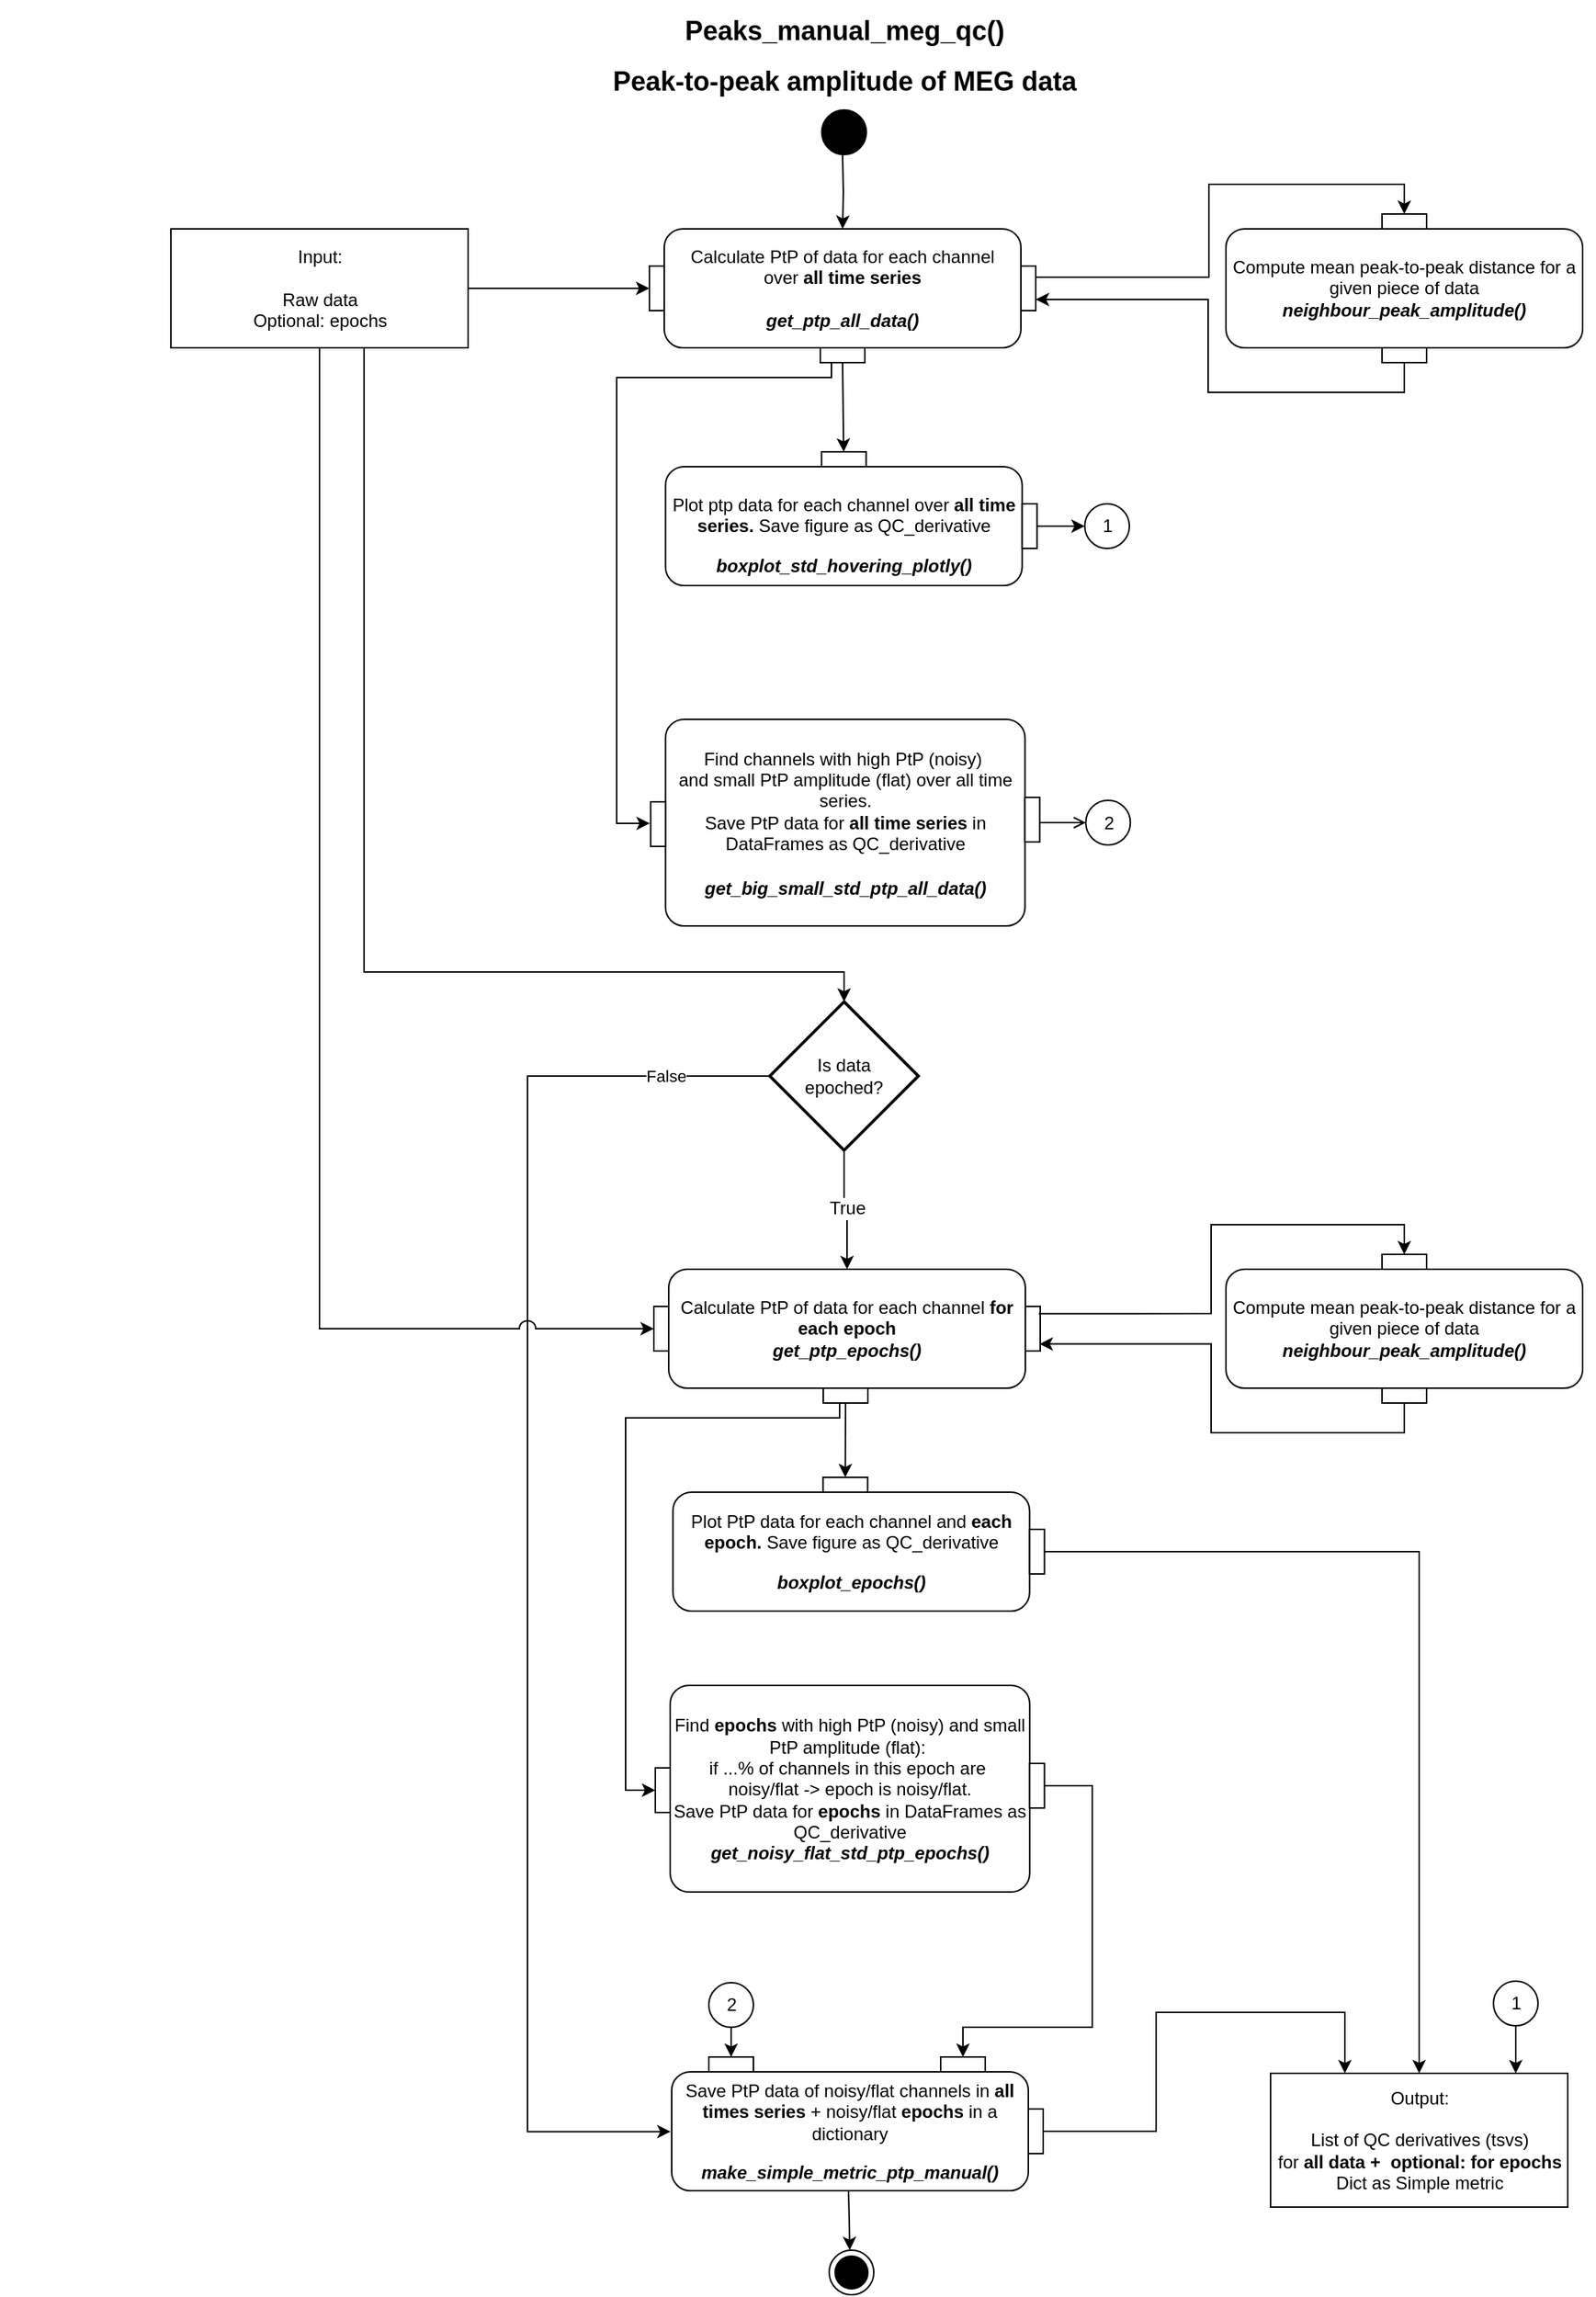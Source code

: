 <mxfile version="24.7.8">
  <diagram name="Page-1" id="929967ad-93f9-6ef4-fab6-5d389245f69c">
    <mxGraphModel dx="954" dy="1074" grid="1" gridSize="10" guides="1" tooltips="1" connect="1" arrows="1" fold="1" page="0" pageScale="1.5" pageWidth="1169" pageHeight="826" background="none" math="0" shadow="0">
      <root>
        <mxCell id="0" style=";html=1;" />
        <mxCell id="1" style=";html=1;" parent="0" />
        <mxCell id="1672d66443f91eb5-23" value="&lt;font style=&quot;font-size: 18px;&quot;&gt;Peaks_manual_meg_qc()&lt;br style=&quot;border-color: var(--border-color);&quot;&gt;&lt;font style=&quot;border-color: var(--border-color); font-size: 18px;&quot;&gt;Peak-to-peak amplitude of MEG data&lt;/font&gt;&lt;/font&gt;" style="text;strokeColor=none;fillColor=none;html=1;fontSize=28;fontStyle=1;verticalAlign=middle;align=center;fontFamily=Helvetica;" parent="1" vertex="1">
          <mxGeometry x="198" y="-270" width="1010" height="60" as="geometry" />
        </mxCell>
        <mxCell id="_AQNHTN7oGHshsWPynQ7-32" value="&lt;p style=&quot;line-height: 18px;&quot;&gt;&lt;br&gt;&lt;/p&gt;" style="text;html=1;align=center;verticalAlign=middle;resizable=0;points=[];autosize=1;strokeColor=none;fillColor=none;fontSize=18;fontFamily=Helvetica;" parent="1" vertex="1">
          <mxGeometry x="135" y="470" width="20" height="70" as="geometry" />
        </mxCell>
        <mxCell id="aMBQikMxI9hOsdB5_Ojq-27" value="False" style="edgeStyle=orthogonalEdgeStyle;rounded=0;orthogonalLoop=1;jettySize=auto;html=1;strokeColor=default;jumpStyle=arc;entryX=-0.003;entryY=0.503;entryDx=0;entryDy=0;entryPerimeter=0;exitX=0;exitY=0.5;exitDx=0;exitDy=0;exitPerimeter=0;" parent="1" source="7kQUwR05Db2AxijS4nxS-29" target="ryDxuC_csgY444cvxS1o-5" edge="1">
          <mxGeometry x="-0.857" relative="1" as="geometry">
            <mxPoint x="590" y="1260" as="targetPoint" />
            <Array as="points">
              <mxPoint x="490" y="450" />
              <mxPoint x="490" y="1160" />
            </Array>
            <mxPoint x="-1" as="offset" />
          </mxGeometry>
        </mxCell>
        <mxCell id="46vzF8AWeMYmQVMypL44-9" value="" style="edgeStyle=orthogonalEdgeStyle;rounded=0;orthogonalLoop=1;jettySize=auto;html=1;fontSize=12;" parent="1" source="7kQUwR05Db2AxijS4nxS-29" target="aMBQikMxI9hOsdB5_Ojq-44" edge="1">
          <mxGeometry relative="1" as="geometry" />
        </mxCell>
        <mxCell id="46vzF8AWeMYmQVMypL44-10" value="True" style="edgeLabel;html=1;align=center;verticalAlign=middle;resizable=0;points=[];fontSize=12;" parent="46vzF8AWeMYmQVMypL44-9" vertex="1" connectable="0">
          <mxGeometry x="0.008" y="1" relative="1" as="geometry">
            <mxPoint as="offset" />
          </mxGeometry>
        </mxCell>
        <mxCell id="7kQUwR05Db2AxijS4nxS-29" value="Is data&lt;br&gt;epoched?" style="strokeWidth=2;html=1;shape=mxgraph.flowchart.decision;whiteSpace=wrap;fontFamily=Helvetica;" parent="1" vertex="1">
          <mxGeometry x="653" y="400" width="100" height="100" as="geometry" />
        </mxCell>
        <mxCell id="aMBQikMxI9hOsdB5_Ojq-9" value="" style="edgeStyle=orthogonalEdgeStyle;rounded=0;orthogonalLoop=1;jettySize=auto;html=1;" parent="1" target="aMBQikMxI9hOsdB5_Ojq-4" edge="1">
          <mxGeometry relative="1" as="geometry">
            <mxPoint x="702" y="-170" as="sourcePoint" />
          </mxGeometry>
        </mxCell>
        <mxCell id="aMBQikMxI9hOsdB5_Ojq-7" value="" style="edgeStyle=orthogonalEdgeStyle;rounded=0;orthogonalLoop=1;jettySize=auto;html=1;" parent="1" source="aMBQikMxI9hOsdB5_Ojq-2" target="aMBQikMxI9hOsdB5_Ojq-6" edge="1">
          <mxGeometry relative="1" as="geometry" />
        </mxCell>
        <mxCell id="aMBQikMxI9hOsdB5_Ojq-47" style="edgeStyle=orthogonalEdgeStyle;rounded=0;orthogonalLoop=1;jettySize=auto;html=1;entryX=0;entryY=0.5;entryDx=0;entryDy=0;jumpStyle=arc;jumpSize=11;exitX=0.5;exitY=1;exitDx=0;exitDy=0;" parent="1" source="aMBQikMxI9hOsdB5_Ojq-2" target="aMBQikMxI9hOsdB5_Ojq-45" edge="1">
          <mxGeometry relative="1" as="geometry">
            <mxPoint x="480" y="580" as="targetPoint" />
            <Array as="points">
              <mxPoint x="350" y="620" />
            </Array>
          </mxGeometry>
        </mxCell>
        <mxCell id="c702fmHbOb6_hQ31AN4E-1" style="edgeStyle=orthogonalEdgeStyle;rounded=0;orthogonalLoop=1;jettySize=auto;html=1;exitX=0.75;exitY=1;exitDx=0;exitDy=0;entryX=0.5;entryY=0;entryDx=0;entryDy=0;entryPerimeter=0;" parent="1" source="aMBQikMxI9hOsdB5_Ojq-2" target="7kQUwR05Db2AxijS4nxS-29" edge="1">
          <mxGeometry relative="1" as="geometry">
            <mxPoint x="470" y="260" as="targetPoint" />
            <Array as="points">
              <mxPoint x="380" y="-40" />
              <mxPoint x="380" y="380" />
              <mxPoint x="703" y="380" />
            </Array>
          </mxGeometry>
        </mxCell>
        <mxCell id="aMBQikMxI9hOsdB5_Ojq-2" value="Input:&lt;br&gt;&lt;br&gt;Raw data&lt;br&gt;Optional: epochs" style="html=1;" parent="1" vertex="1">
          <mxGeometry x="250" y="-120" width="200" height="80" as="geometry" />
        </mxCell>
        <mxCell id="aMBQikMxI9hOsdB5_Ojq-3" value="" style="group" parent="1" vertex="1" connectable="0">
          <mxGeometry x="572" y="-120" width="250" height="90" as="geometry" />
        </mxCell>
        <mxCell id="aMBQikMxI9hOsdB5_Ojq-4" value="&lt;div style=&quot;border-color: var(--border-color);&quot;&gt;Calculate PtP of data for each channel over&amp;nbsp;&lt;b style=&quot;border-color: var(--border-color);&quot;&gt;all time series&lt;/b&gt;&lt;br&gt;&lt;/div&gt;&lt;div style=&quot;border-color: var(--border-color);&quot;&gt;&lt;b style=&quot;border-color: var(--border-color);&quot;&gt;&lt;br&gt;&lt;/b&gt;&lt;/div&gt;&lt;div style=&quot;border-color: var(--border-color);&quot;&gt;&lt;b style=&quot;border-color: var(--border-color);&quot;&gt;&lt;i&gt;get_ptp_all_data()&lt;/i&gt;&lt;br&gt;&lt;/b&gt;&lt;/div&gt;" style="html=1;align=center;verticalAlign=middle;rounded=1;absoluteArcSize=1;arcSize=25;dashed=0;fontFamily=Helvetica;fontSize=12;whiteSpace=wrap;container=0;noLabel=0;imageAlign=center;" parent="aMBQikMxI9hOsdB5_Ojq-3" vertex="1">
          <mxGeometry x="10" width="240" height="80" as="geometry" />
        </mxCell>
        <mxCell id="aMBQikMxI9hOsdB5_Ojq-5" value="pinOut 2" style="fontStyle=0;labelPosition=center;verticalLabelPosition=bottom;align=center;verticalAlign=top;spacingLeft=2;fontFamily=Helvetica;fontSize=12;resizable=0;container=0;noLabel=1;" parent="aMBQikMxI9hOsdB5_Ojq-3" vertex="1">
          <mxGeometry x="115" y="80" width="30" height="10" as="geometry" />
        </mxCell>
        <mxCell id="aMBQikMxI9hOsdB5_Ojq-6" value="pinIn 2" style="fontStyle=0;labelPosition=left;verticalLabelPosition=middle;align=right;verticalAlign=middle;spacingLeft=2;fontFamily=Helvetica;fontSize=12;flipH=0;resizable=0;container=0;noLabel=1;" parent="aMBQikMxI9hOsdB5_Ojq-3" vertex="1">
          <mxGeometry y="25" width="10" height="30" as="geometry" />
        </mxCell>
        <mxCell id="aMBQikMxI9hOsdB5_Ojq-21" value="" style="group;flipH=1;" parent="1" vertex="1" connectable="0">
          <mxGeometry x="582.84" y="30" width="250" height="90" as="geometry" />
        </mxCell>
        <mxCell id="aMBQikMxI9hOsdB5_Ojq-22" value="&lt;p style=&quot;border-color: var(--border-color);&quot;&gt;Plot ptp data for each channel over&amp;nbsp;&lt;b style=&quot;border-color: var(--border-color);&quot;&gt;all time series.&amp;nbsp;&lt;/b&gt;&lt;span style=&quot;background-color: initial;&quot;&gt;Save figure as QC_derivative&lt;/span&gt;&lt;/p&gt;&lt;i&gt;&lt;b&gt;boxplot_std_hovering_plotly()&lt;/b&gt;&lt;/i&gt;" style="html=1;align=center;verticalAlign=middle;rounded=1;absoluteArcSize=1;arcSize=25;dashed=0;fontFamily=Helvetica;fontSize=12;whiteSpace=wrap;container=0;noLabel=0;imageAlign=center;" parent="aMBQikMxI9hOsdB5_Ojq-21" vertex="1">
          <mxGeometry y="10" width="240" height="80" as="geometry" />
        </mxCell>
        <mxCell id="aMBQikMxI9hOsdB5_Ojq-23" value="pinIn 2" style="fontStyle=0;labelPosition=left;verticalLabelPosition=middle;align=right;verticalAlign=middle;spacingLeft=2;fontFamily=Helvetica;fontSize=12;flipH=0;resizable=0;container=0;noLabel=1;" parent="aMBQikMxI9hOsdB5_Ojq-21" vertex="1">
          <mxGeometry x="240" y="35" width="10" height="30" as="geometry" />
        </mxCell>
        <mxCell id="aMBQikMxI9hOsdB5_Ojq-24" value="pinIn 1" style="fontStyle=0;labelPosition=center;verticalLabelPosition=top;align=center;verticalAlign=bottom;spacingLeft=2;fontFamily=Helvetica;fontSize=12;resizable=0;container=0;noLabel=1;" parent="aMBQikMxI9hOsdB5_Ojq-21" vertex="1">
          <mxGeometry x="105" width="30" height="10" as="geometry" />
        </mxCell>
        <mxCell id="aMBQikMxI9hOsdB5_Ojq-43" value="" style="group;flipV=1;" parent="1" vertex="1" connectable="0">
          <mxGeometry x="575" y="580" width="278.84" height="109" as="geometry" />
        </mxCell>
        <mxCell id="aMBQikMxI9hOsdB5_Ojq-44" value="Calculate PtP of data for&amp;nbsp;&lt;span style=&quot;border-color: var(--border-color); background-color: initial;&quot;&gt;each channel&amp;nbsp;&lt;/span&gt;&lt;b style=&quot;border-color: var(--border-color); background-color: initial;&quot;&gt;for each epoch&lt;br style=&quot;border-color: var(--border-color);&quot;&gt;&lt;i&gt;get_ptp_epochs()&lt;/i&gt;&lt;br&gt;&lt;/b&gt;" style="html=1;align=center;verticalAlign=middle;rounded=1;absoluteArcSize=1;arcSize=25;dashed=0;fontFamily=Helvetica;fontSize=12;whiteSpace=wrap;container=0;noLabel=0;imageAlign=center;" parent="aMBQikMxI9hOsdB5_Ojq-43" vertex="1">
          <mxGeometry x="10" width="240" height="80" as="geometry" />
        </mxCell>
        <mxCell id="aMBQikMxI9hOsdB5_Ojq-45" value="pinIn 2" style="fontStyle=0;labelPosition=left;verticalLabelPosition=middle;align=right;verticalAlign=middle;spacingLeft=2;fontFamily=Helvetica;fontSize=12;flipH=0;resizable=0;container=0;noLabel=1;" parent="aMBQikMxI9hOsdB5_Ojq-43" vertex="1">
          <mxGeometry y="25" width="10" height="30" as="geometry" />
        </mxCell>
        <mxCell id="ryDxuC_csgY444cvxS1o-98" style="edgeStyle=orthogonalEdgeStyle;rounded=0;jumpStyle=arc;jumpSize=11;orthogonalLoop=1;jettySize=auto;html=1;entryX=0;entryY=0.5;entryDx=0;entryDy=0;strokeColor=default;endSize=6;exitX=0.25;exitY=1;exitDx=0;exitDy=0;" parent="aMBQikMxI9hOsdB5_Ojq-43" source="ryDxuC_csgY444cvxS1o-49" target="ryDxuC_csgY444cvxS1o-94" edge="1">
          <mxGeometry relative="1" as="geometry">
            <Array as="points">
              <mxPoint x="125" y="90" />
              <mxPoint x="125" y="100" />
              <mxPoint x="-19" y="100" />
              <mxPoint x="-19" y="351" />
            </Array>
          </mxGeometry>
        </mxCell>
        <mxCell id="ryDxuC_csgY444cvxS1o-49" value="pinIn 1" style="fontStyle=0;labelPosition=center;verticalLabelPosition=top;align=center;verticalAlign=bottom;spacingLeft=2;fontFamily=Helvetica;fontSize=12;resizable=0;container=0;noLabel=1;" parent="aMBQikMxI9hOsdB5_Ojq-43" vertex="1">
          <mxGeometry x="114" y="80" width="30" height="10" as="geometry" />
        </mxCell>
        <mxCell id="ryDxuC_csgY444cvxS1o-85" value="pinIn 2" style="fontStyle=0;labelPosition=left;verticalLabelPosition=middle;align=right;verticalAlign=middle;spacingLeft=2;fontFamily=Helvetica;fontSize=12;flipH=0;resizable=0;container=0;noLabel=1;" parent="aMBQikMxI9hOsdB5_Ojq-43" vertex="1">
          <mxGeometry x="250" y="25" width="10" height="30" as="geometry" />
        </mxCell>
        <mxCell id="ryDxuC_csgY444cvxS1o-91" value="" style="group" parent="aMBQikMxI9hOsdB5_Ojq-43" vertex="1" connectable="0">
          <mxGeometry x="11" y="270" width="251.84" height="159" as="geometry" />
        </mxCell>
        <mxCell id="ryDxuC_csgY444cvxS1o-92" value="&lt;div style=&quot;border-color: var(--border-color);&quot;&gt;&lt;div style=&quot;border-color: var(--border-color);&quot;&gt;&lt;font style=&quot;border-color: var(--border-color);&quot;&gt;Find&amp;nbsp;&lt;b style=&quot;border-color: var(--border-color);&quot;&gt;epochs&lt;/b&gt;&amp;nbsp;with high PtP (noisy)&amp;nbsp;and small PtP amplitude (flat):&amp;nbsp;&lt;br style=&quot;border-color: var(--border-color);&quot;&gt;if ...% of channels in this epoch are&amp;nbsp;&lt;/font&gt;&lt;/div&gt;&lt;div style=&quot;border-color: var(--border-color);&quot;&gt;&lt;font style=&quot;border-color: var(--border-color);&quot;&gt;noisy/flat -&amp;gt; epoch is noisy/flat.&lt;/font&gt;&lt;/div&gt;&lt;div style=&quot;border-color: var(--border-color);&quot;&gt;&lt;font style=&quot;border-color: var(--border-color);&quot;&gt;Save PtP data for&amp;nbsp;&lt;b style=&quot;border-color: var(--border-color);&quot;&gt;epochs&lt;/b&gt;&amp;nbsp;in DataFrames as QC_derivative&lt;/font&gt;&lt;/div&gt;&lt;div style=&quot;border-color: var(--border-color);&quot;&gt;&lt;font style=&quot;border-color: var(--border-color);&quot;&gt;&lt;b style=&quot;border-color: var(--border-color);&quot;&gt;&lt;i style=&quot;border-color: var(--border-color);&quot;&gt;get_noisy_flat_std_ptp_epochs()&lt;/i&gt;&lt;/b&gt;&lt;/font&gt;&lt;/div&gt;&lt;/div&gt;" style="html=1;align=center;verticalAlign=middle;rounded=1;absoluteArcSize=1;arcSize=25;dashed=0;fontFamily=Helvetica;fontSize=12;whiteSpace=wrap;container=0;noLabel=0;imageAlign=center;" parent="ryDxuC_csgY444cvxS1o-91" vertex="1">
          <mxGeometry y="10" width="241.92" height="139" as="geometry" />
        </mxCell>
        <mxCell id="ryDxuC_csgY444cvxS1o-93" value="pinOut 1" style="fontStyle=0;labelPosition=right;verticalLabelPosition=middle;align=left;verticalAlign=middle;spacingLeft=2;fontFamily=Helvetica;fontSize=12;resizable=0;container=0;noLabel=1;" parent="ryDxuC_csgY444cvxS1o-91" vertex="1">
          <mxGeometry x="241.84" y="62.5" width="10" height="30" as="geometry" />
        </mxCell>
        <mxCell id="ryDxuC_csgY444cvxS1o-94" value="pinOut 1" style="fontStyle=0;labelPosition=right;verticalLabelPosition=middle;align=left;verticalAlign=middle;spacingLeft=2;fontFamily=Helvetica;fontSize=12;resizable=0;container=0;noLabel=1;" parent="ryDxuC_csgY444cvxS1o-91" vertex="1">
          <mxGeometry x="-10.0" y="65.5" width="10" height="30" as="geometry" />
        </mxCell>
        <mxCell id="aMBQikMxI9hOsdB5_Ojq-82" value="Output:&lt;br&gt;&lt;br&gt;List of QC derivatives (tsvs) &lt;br&gt;for &lt;b&gt;all data +&amp;nbsp; optional: for epochs&lt;/b&gt;&lt;br&gt;Dict as Simple metric" style="html=1;dashed=0;fontFamily=Helvetica;fontSize=12;fontColor=rgb(0, 0, 0);align=center;strokeColor=rgb(0, 0, 0);fillColor=rgb(255, 255, 255);" parent="1" vertex="1">
          <mxGeometry x="990" y="1121" width="200" height="90" as="geometry" />
        </mxCell>
        <mxCell id="ryDxuC_csgY444cvxS1o-4" value="" style="group" parent="1" vertex="1" connectable="0">
          <mxGeometry x="577" y="1110.0" width="260" height="100" as="geometry" />
        </mxCell>
        <mxCell id="ryDxuC_csgY444cvxS1o-5" value="&lt;p style=&quot;border-color: var(--border-color);&quot;&gt;&lt;font style=&quot;border-color: var(--border-color);&quot;&gt;Save PtP data of noisy/flat channels in&amp;nbsp;&lt;b style=&quot;border-color: var(--border-color);&quot;&gt;all times series&lt;/b&gt;&amp;nbsp;+&amp;nbsp;&lt;/font&gt;noisy/flat&amp;nbsp;&lt;b style=&quot;border-color: var(--border-color);&quot;&gt;epochs&lt;/b&gt;&amp;nbsp;in a dictionary&lt;br style=&quot;border-color: var(--border-color);&quot;&gt;&lt;/p&gt;&lt;p style=&quot;border-color: var(--border-color);&quot;&gt;&lt;b style=&quot;border-color: var(--border-color);&quot;&gt;&lt;i style=&quot;border-color: var(--border-color);&quot;&gt;make_simple_metric_ptp_manual()&lt;/i&gt;&lt;/b&gt;&lt;/p&gt;" style="html=1;align=center;verticalAlign=middle;rounded=1;absoluteArcSize=1;arcSize=25;dashed=0;fontFamily=Helvetica;fontSize=12;whiteSpace=wrap;container=0;noLabel=0;imageAlign=center;" parent="ryDxuC_csgY444cvxS1o-4" vertex="1">
          <mxGeometry x="10" y="10" width="240" height="80" as="geometry" />
        </mxCell>
        <mxCell id="ryDxuC_csgY444cvxS1o-7" value="pinOut 1" style="fontStyle=0;labelPosition=right;verticalLabelPosition=middle;align=left;verticalAlign=middle;spacingLeft=2;fontFamily=Helvetica;fontSize=12;resizable=0;container=0;noLabel=1;" parent="ryDxuC_csgY444cvxS1o-4" vertex="1">
          <mxGeometry x="250" y="35" width="10" height="30" as="geometry" />
        </mxCell>
        <mxCell id="ryDxuC_csgY444cvxS1o-9" value="pinIn 1" style="fontStyle=0;labelPosition=center;verticalLabelPosition=top;align=center;verticalAlign=bottom;spacingLeft=2;fontFamily=Helvetica;fontSize=12;resizable=0;container=0;noLabel=1;" parent="ryDxuC_csgY444cvxS1o-4" vertex="1">
          <mxGeometry x="35" width="30" height="10" as="geometry" />
        </mxCell>
        <mxCell id="ryDxuC_csgY444cvxS1o-11" value="pinIn 1" style="fontStyle=0;labelPosition=center;verticalLabelPosition=top;align=center;verticalAlign=bottom;spacingLeft=2;fontFamily=Helvetica;fontSize=12;resizable=0;container=0;noLabel=1;" parent="ryDxuC_csgY444cvxS1o-4" vertex="1">
          <mxGeometry x="191" width="30" height="10" as="geometry" />
        </mxCell>
        <mxCell id="ryDxuC_csgY444cvxS1o-17" value="" style="edgeStyle=orthogonalEdgeStyle;rounded=0;orthogonalLoop=1;jettySize=auto;html=1;" parent="1" edge="1">
          <mxGeometry relative="1" as="geometry">
            <mxPoint x="706" y="1200" as="sourcePoint" />
            <mxPoint x="706.84" y="1240" as="targetPoint" />
          </mxGeometry>
        </mxCell>
        <mxCell id="ryDxuC_csgY444cvxS1o-45" value="" style="group" parent="1" vertex="1" connectable="0">
          <mxGeometry x="582.84" y="200" width="251.84" height="159" as="geometry" />
        </mxCell>
        <mxCell id="aMBQikMxI9hOsdB5_Ojq-66" value="&lt;div style=&quot;border-color: var(--border-color);&quot;&gt;&lt;font style=&quot;border-color: var(--border-color);&quot;&gt;Find channels with high PtP (noisy)&amp;nbsp;&lt;/font&gt;&lt;/div&gt;&lt;div style=&quot;border-color: var(--border-color);&quot;&gt;&lt;font style=&quot;border-color: var(--border-color);&quot;&gt;and small PtP amplitude (flat) over all time series.&lt;/font&gt;&lt;/div&gt;&lt;div style=&quot;border-color: var(--border-color);&quot;&gt;&lt;font style=&quot;border-color: var(--border-color);&quot;&gt;Save PtP data for&amp;nbsp;&lt;b style=&quot;border-color: var(--border-color);&quot;&gt;all time series&lt;/b&gt;&amp;nbsp;in DataFrames as QC_derivative&lt;/font&gt;&lt;/div&gt;&lt;b style=&quot;border-color: var(--border-color);&quot;&gt;&lt;i style=&quot;border-color: var(--border-color);&quot;&gt;&lt;font style=&quot;border-color: var(--border-color);&quot; face=&quot;Courier New&quot;&gt;&lt;br style=&quot;border-color: var(--border-color);&quot;&gt;&lt;/font&gt;get_big_small_std_ptp_all_data()&lt;/i&gt;&lt;/b&gt;" style="html=1;align=center;verticalAlign=middle;rounded=1;absoluteArcSize=1;arcSize=25;dashed=0;fontFamily=Helvetica;fontSize=12;whiteSpace=wrap;container=0;noLabel=0;imageAlign=center;" parent="ryDxuC_csgY444cvxS1o-45" vertex="1">
          <mxGeometry y="10" width="241.92" height="139" as="geometry" />
        </mxCell>
        <mxCell id="aMBQikMxI9hOsdB5_Ojq-68" value="pinOut 1" style="fontStyle=0;labelPosition=right;verticalLabelPosition=middle;align=left;verticalAlign=middle;spacingLeft=2;fontFamily=Helvetica;fontSize=12;resizable=0;container=0;noLabel=1;" parent="ryDxuC_csgY444cvxS1o-45" vertex="1">
          <mxGeometry x="241.84" y="62.5" width="10" height="30" as="geometry" />
        </mxCell>
        <mxCell id="ryDxuC_csgY444cvxS1o-67" value="pinOut 1" style="fontStyle=0;labelPosition=right;verticalLabelPosition=middle;align=left;verticalAlign=middle;spacingLeft=2;fontFamily=Helvetica;fontSize=12;resizable=0;container=0;noLabel=1;" parent="ryDxuC_csgY444cvxS1o-45" vertex="1">
          <mxGeometry x="-10.0" y="65.5" width="10" height="30" as="geometry" />
        </mxCell>
        <mxCell id="ryDxuC_csgY444cvxS1o-52" value="" style="group" parent="1" vertex="1" connectable="0">
          <mxGeometry x="577.84" y="720" width="260" height="90" as="geometry" />
        </mxCell>
        <mxCell id="ryDxuC_csgY444cvxS1o-53" value="&lt;p style=&quot;border-color: var(--border-color);&quot;&gt;Plot PtP data for each channel and&amp;nbsp;&lt;b style=&quot;border-color: var(--border-color);&quot;&gt;each epoch.&amp;nbsp;&lt;/b&gt;Save figure as QC_derivative&lt;/p&gt;&lt;p style=&quot;border-color: var(--border-color);&quot;&gt;&lt;b style=&quot;border-color: var(--border-color);&quot;&gt;&lt;i style=&quot;border-color: var(--border-color);&quot;&gt;boxplot_epochs()&lt;/i&gt;&lt;/b&gt;&lt;/p&gt;" style="html=1;align=center;verticalAlign=middle;rounded=1;absoluteArcSize=1;arcSize=25;dashed=0;fontFamily=Helvetica;fontSize=12;whiteSpace=wrap;container=0;noLabel=0;imageAlign=center;" parent="ryDxuC_csgY444cvxS1o-52" vertex="1">
          <mxGeometry x="10" y="10" width="240" height="80" as="geometry" />
        </mxCell>
        <mxCell id="ryDxuC_csgY444cvxS1o-54" value="pinOut 1" style="fontStyle=0;labelPosition=right;verticalLabelPosition=middle;align=left;verticalAlign=middle;spacingLeft=2;fontFamily=Helvetica;fontSize=12;resizable=0;container=0;noLabel=1;" parent="ryDxuC_csgY444cvxS1o-52" vertex="1">
          <mxGeometry x="250" y="35" width="10" height="30" as="geometry" />
        </mxCell>
        <mxCell id="ryDxuC_csgY444cvxS1o-88" value="pinIn 1" style="fontStyle=0;labelPosition=center;verticalLabelPosition=top;align=center;verticalAlign=bottom;spacingLeft=2;fontFamily=Helvetica;fontSize=12;resizable=0;container=0;noLabel=1;" parent="ryDxuC_csgY444cvxS1o-52" vertex="1">
          <mxGeometry x="111" width="30" height="10" as="geometry" />
        </mxCell>
        <mxCell id="ryDxuC_csgY444cvxS1o-62" value="" style="edgeStyle=orthogonalEdgeStyle;rounded=0;jumpStyle=arc;jumpSize=11;orthogonalLoop=1;jettySize=auto;html=1;strokeColor=default;endSize=6;" parent="1" source="aMBQikMxI9hOsdB5_Ojq-5" target="aMBQikMxI9hOsdB5_Ojq-24" edge="1">
          <mxGeometry relative="1" as="geometry" />
        </mxCell>
        <mxCell id="ryDxuC_csgY444cvxS1o-63" style="edgeStyle=orthogonalEdgeStyle;rounded=0;jumpStyle=arc;jumpSize=11;orthogonalLoop=1;jettySize=auto;html=1;strokeColor=default;endSize=6;exitX=0.25;exitY=1;exitDx=0;exitDy=0;entryX=-0.053;entryY=0.483;entryDx=0;entryDy=0;entryPerimeter=0;" parent="1" source="aMBQikMxI9hOsdB5_Ojq-5" target="ryDxuC_csgY444cvxS1o-67" edge="1">
          <mxGeometry relative="1" as="geometry">
            <mxPoint x="570" y="270" as="targetPoint" />
            <Array as="points">
              <mxPoint x="695" y="-20" />
              <mxPoint x="550" y="-20" />
              <mxPoint x="550" y="280" />
            </Array>
          </mxGeometry>
        </mxCell>
        <mxCell id="ryDxuC_csgY444cvxS1o-70" value="2" style="ellipse;html=1;" parent="1" vertex="1">
          <mxGeometry x="865.68" y="264.5" width="30" height="30" as="geometry" />
        </mxCell>
        <mxCell id="ryDxuC_csgY444cvxS1o-71" value="" style="endArrow=open;html=1;rounded=0;align=center;verticalAlign=top;endFill=0;labelBackgroundColor=none;endSize=6;strokeColor=default;jumpStyle=arc;jumpSize=11;" parent="1" target="ryDxuC_csgY444cvxS1o-70" edge="1">
          <mxGeometry relative="1" as="geometry">
            <mxPoint x="834.68" y="279.5" as="sourcePoint" />
          </mxGeometry>
        </mxCell>
        <mxCell id="ryDxuC_csgY444cvxS1o-72" value="1" style="ellipse;html=1;" parent="1" vertex="1">
          <mxGeometry x="865" y="65" width="30" height="30" as="geometry" />
        </mxCell>
        <mxCell id="ryDxuC_csgY444cvxS1o-73" value="" style="edgeStyle=orthogonalEdgeStyle;rounded=0;jumpStyle=arc;jumpSize=11;orthogonalLoop=1;jettySize=auto;html=1;strokeColor=default;endSize=6;" parent="1" source="aMBQikMxI9hOsdB5_Ojq-23" target="ryDxuC_csgY444cvxS1o-72" edge="1">
          <mxGeometry relative="1" as="geometry" />
        </mxCell>
        <mxCell id="ryDxuC_csgY444cvxS1o-103" style="edgeStyle=orthogonalEdgeStyle;rounded=0;jumpStyle=arc;jumpSize=11;orthogonalLoop=1;jettySize=auto;html=1;entryX=0.5;entryY=0;entryDx=0;entryDy=0;strokeColor=default;endSize=6;" parent="1" source="ryDxuC_csgY444cvxS1o-77" target="ryDxuC_csgY444cvxS1o-9" edge="1">
          <mxGeometry relative="1" as="geometry" />
        </mxCell>
        <mxCell id="ryDxuC_csgY444cvxS1o-77" value="2" style="ellipse;html=1;" parent="1" vertex="1">
          <mxGeometry x="612" y="1060" width="30" height="30" as="geometry" />
        </mxCell>
        <mxCell id="vi1_i1-eLniknS7TK4G3-7" style="edgeStyle=orthogonalEdgeStyle;rounded=0;orthogonalLoop=1;jettySize=auto;html=1;entryX=0.5;entryY=0;entryDx=0;entryDy=0;exitX=1;exitY=0.25;exitDx=0;exitDy=0;" parent="1" source="ryDxuC_csgY444cvxS1o-81" target="vi1_i1-eLniknS7TK4G3-6" edge="1">
          <mxGeometry relative="1" as="geometry">
            <mxPoint x="840" y="-70" as="sourcePoint" />
          </mxGeometry>
        </mxCell>
        <mxCell id="ryDxuC_csgY444cvxS1o-81" value="pinIn 2" style="fontStyle=0;labelPosition=left;verticalLabelPosition=middle;align=right;verticalAlign=middle;spacingLeft=2;fontFamily=Helvetica;fontSize=12;flipH=0;resizable=0;container=0;noLabel=1;" parent="1" vertex="1">
          <mxGeometry x="822" y="-95" width="10" height="30" as="geometry" />
        </mxCell>
        <mxCell id="ryDxuC_csgY444cvxS1o-97" value="" style="edgeStyle=orthogonalEdgeStyle;rounded=0;jumpStyle=arc;jumpSize=11;orthogonalLoop=1;jettySize=auto;html=1;strokeColor=default;endSize=6;" parent="1" source="ryDxuC_csgY444cvxS1o-49" target="ryDxuC_csgY444cvxS1o-88" edge="1">
          <mxGeometry relative="1" as="geometry" />
        </mxCell>
        <mxCell id="ryDxuC_csgY444cvxS1o-114" style="edgeStyle=orthogonalEdgeStyle;rounded=0;jumpStyle=arc;jumpSize=11;orthogonalLoop=1;jettySize=auto;html=1;entryX=0.825;entryY=0;entryDx=0;entryDy=0;entryPerimeter=0;strokeColor=default;endSize=6;" parent="1" source="ryDxuC_csgY444cvxS1o-108" target="aMBQikMxI9hOsdB5_Ojq-82" edge="1">
          <mxGeometry relative="1" as="geometry" />
        </mxCell>
        <mxCell id="ryDxuC_csgY444cvxS1o-108" value="1" style="ellipse;html=1;" parent="1" vertex="1">
          <mxGeometry x="1140" y="1059" width="30" height="30" as="geometry" />
        </mxCell>
        <mxCell id="vi1_i1-eLniknS7TK4G3-3" value="" style="group;" parent="1" vertex="1" connectable="0">
          <mxGeometry x="960" y="-130" width="240" height="100" as="geometry" />
        </mxCell>
        <mxCell id="vi1_i1-eLniknS7TK4G3-4" value="Compute mean peak-to-peak distance for a given piece of data&lt;br style=&quot;border-color: var(--border-color);&quot;&gt;&lt;b style=&quot;border-color: var(--border-color);&quot;&gt;&lt;i style=&quot;border-color: var(--border-color);&quot;&gt;neighbour_peak_amplitude()&lt;/i&gt;&lt;/b&gt;" style="html=1;align=center;verticalAlign=middle;rounded=1;absoluteArcSize=1;arcSize=25;dashed=0;fontFamily=Helvetica;fontSize=12;whiteSpace=wrap;container=0;noLabel=0;imageAlign=center;" parent="vi1_i1-eLniknS7TK4G3-3" vertex="1">
          <mxGeometry y="10" width="240" height="80" as="geometry" />
        </mxCell>
        <mxCell id="vi1_i1-eLniknS7TK4G3-5" value="pinOut 2" style="fontStyle=0;labelPosition=center;verticalLabelPosition=bottom;align=center;verticalAlign=top;spacingLeft=2;fontFamily=Helvetica;fontSize=12;resizable=0;container=0;noLabel=1;" parent="vi1_i1-eLniknS7TK4G3-3" vertex="1">
          <mxGeometry x="105" y="90" width="30" height="10" as="geometry" />
        </mxCell>
        <mxCell id="vi1_i1-eLniknS7TK4G3-6" value="pinIn 1" style="fontStyle=0;labelPosition=center;verticalLabelPosition=top;align=center;verticalAlign=bottom;spacingLeft=2;fontFamily=Helvetica;fontSize=12;resizable=0;container=0;noLabel=1;" parent="vi1_i1-eLniknS7TK4G3-3" vertex="1">
          <mxGeometry x="105" width="30" height="10" as="geometry" />
        </mxCell>
        <mxCell id="vi1_i1-eLniknS7TK4G3-8" style="edgeStyle=orthogonalEdgeStyle;rounded=0;orthogonalLoop=1;jettySize=auto;html=1;entryX=1;entryY=0.75;entryDx=0;entryDy=0;" parent="1" source="vi1_i1-eLniknS7TK4G3-5" target="ryDxuC_csgY444cvxS1o-81" edge="1">
          <mxGeometry relative="1" as="geometry">
            <mxPoint x="860" y="-70" as="targetPoint" />
            <Array as="points">
              <mxPoint x="1080" y="-10" />
              <mxPoint x="948" y="-10" />
              <mxPoint x="948" y="-73" />
            </Array>
          </mxGeometry>
        </mxCell>
        <mxCell id="vi1_i1-eLniknS7TK4G3-9" value="" style="group;" parent="1" vertex="1" connectable="0">
          <mxGeometry x="960" y="570" width="240" height="100" as="geometry" />
        </mxCell>
        <mxCell id="vi1_i1-eLniknS7TK4G3-10" value="Compute mean peak-to-peak distance for a given piece of data&lt;br style=&quot;border-color: var(--border-color);&quot;&gt;&lt;b style=&quot;border-color: var(--border-color);&quot;&gt;&lt;i style=&quot;border-color: var(--border-color);&quot;&gt;neighbour_peak_amplitude()&lt;/i&gt;&lt;/b&gt;" style="html=1;align=center;verticalAlign=middle;rounded=1;absoluteArcSize=1;arcSize=25;dashed=0;fontFamily=Helvetica;fontSize=12;whiteSpace=wrap;container=0;noLabel=0;imageAlign=center;" parent="vi1_i1-eLniknS7TK4G3-9" vertex="1">
          <mxGeometry y="10" width="240" height="80" as="geometry" />
        </mxCell>
        <mxCell id="vi1_i1-eLniknS7TK4G3-11" value="pinOut 2" style="fontStyle=0;labelPosition=center;verticalLabelPosition=bottom;align=center;verticalAlign=top;spacingLeft=2;fontFamily=Helvetica;fontSize=12;resizable=0;container=0;noLabel=1;" parent="vi1_i1-eLniknS7TK4G3-9" vertex="1">
          <mxGeometry x="105" y="90" width="30" height="10" as="geometry" />
        </mxCell>
        <mxCell id="vi1_i1-eLniknS7TK4G3-12" value="pinIn 1" style="fontStyle=0;labelPosition=center;verticalLabelPosition=top;align=center;verticalAlign=bottom;spacingLeft=2;fontFamily=Helvetica;fontSize=12;resizable=0;container=0;noLabel=1;" parent="vi1_i1-eLniknS7TK4G3-9" vertex="1">
          <mxGeometry x="105" width="30" height="10" as="geometry" />
        </mxCell>
        <mxCell id="vi1_i1-eLniknS7TK4G3-13" style="edgeStyle=orthogonalEdgeStyle;rounded=0;orthogonalLoop=1;jettySize=auto;html=1;entryX=0.5;entryY=0;entryDx=0;entryDy=0;exitX=0.908;exitY=0.161;exitDx=0;exitDy=0;exitPerimeter=0;" parent="1" source="ryDxuC_csgY444cvxS1o-85" target="vi1_i1-eLniknS7TK4G3-12" edge="1">
          <mxGeometry relative="1" as="geometry">
            <mxPoint x="970" y="550" as="targetPoint" />
          </mxGeometry>
        </mxCell>
        <mxCell id="vi1_i1-eLniknS7TK4G3-14" style="edgeStyle=orthogonalEdgeStyle;rounded=0;orthogonalLoop=1;jettySize=auto;html=1;entryX=0.95;entryY=0.842;entryDx=0;entryDy=0;entryPerimeter=0;" parent="1" source="vi1_i1-eLniknS7TK4G3-11" target="ryDxuC_csgY444cvxS1o-85" edge="1">
          <mxGeometry relative="1" as="geometry">
            <Array as="points">
              <mxPoint x="1080" y="690" />
              <mxPoint x="950" y="690" />
              <mxPoint x="950" y="630" />
            </Array>
          </mxGeometry>
        </mxCell>
        <mxCell id="c702fmHbOb6_hQ31AN4E-2" style="edgeStyle=orthogonalEdgeStyle;rounded=0;orthogonalLoop=1;jettySize=auto;html=1;" parent="1" source="ryDxuC_csgY444cvxS1o-93" edge="1">
          <mxGeometry relative="1" as="geometry">
            <mxPoint x="783" y="1110" as="targetPoint" />
            <Array as="points">
              <mxPoint x="870" y="928" />
              <mxPoint x="870" y="1090" />
              <mxPoint x="783" y="1090" />
            </Array>
          </mxGeometry>
        </mxCell>
        <mxCell id="c702fmHbOb6_hQ31AN4E-3" style="edgeStyle=orthogonalEdgeStyle;rounded=0;orthogonalLoop=1;jettySize=auto;html=1;entryX=0.5;entryY=0;entryDx=0;entryDy=0;" parent="1" source="ryDxuC_csgY444cvxS1o-54" target="aMBQikMxI9hOsdB5_Ojq-82" edge="1">
          <mxGeometry relative="1" as="geometry">
            <mxPoint x="1090" y="1110" as="targetPoint" />
          </mxGeometry>
        </mxCell>
        <mxCell id="c702fmHbOb6_hQ31AN4E-8" style="edgeStyle=orthogonalEdgeStyle;rounded=0;orthogonalLoop=1;jettySize=auto;html=1;entryX=0.25;entryY=0;entryDx=0;entryDy=0;" parent="1" source="ryDxuC_csgY444cvxS1o-7" target="aMBQikMxI9hOsdB5_Ojq-82" edge="1">
          <mxGeometry relative="1" as="geometry">
            <mxPoint x="950" y="1120" as="targetPoint" />
            <Array as="points">
              <mxPoint x="913" y="1160" />
              <mxPoint x="913" y="1080" />
              <mxPoint x="1040" y="1080" />
            </Array>
          </mxGeometry>
        </mxCell>
        <mxCell id="2BVAxig5n0um1aNKBFDl-1" value="" style="ellipse;fillColor=strokeColor;html=1;" parent="1" vertex="1">
          <mxGeometry x="688" y="-200" width="30" height="30" as="geometry" />
        </mxCell>
        <mxCell id="2BVAxig5n0um1aNKBFDl-2" value="" style="ellipse;html=1;shape=endState;fillColor=strokeColor;" parent="1" vertex="1">
          <mxGeometry x="693" y="1240" width="30" height="30" as="geometry" />
        </mxCell>
      </root>
    </mxGraphModel>
  </diagram>
</mxfile>

